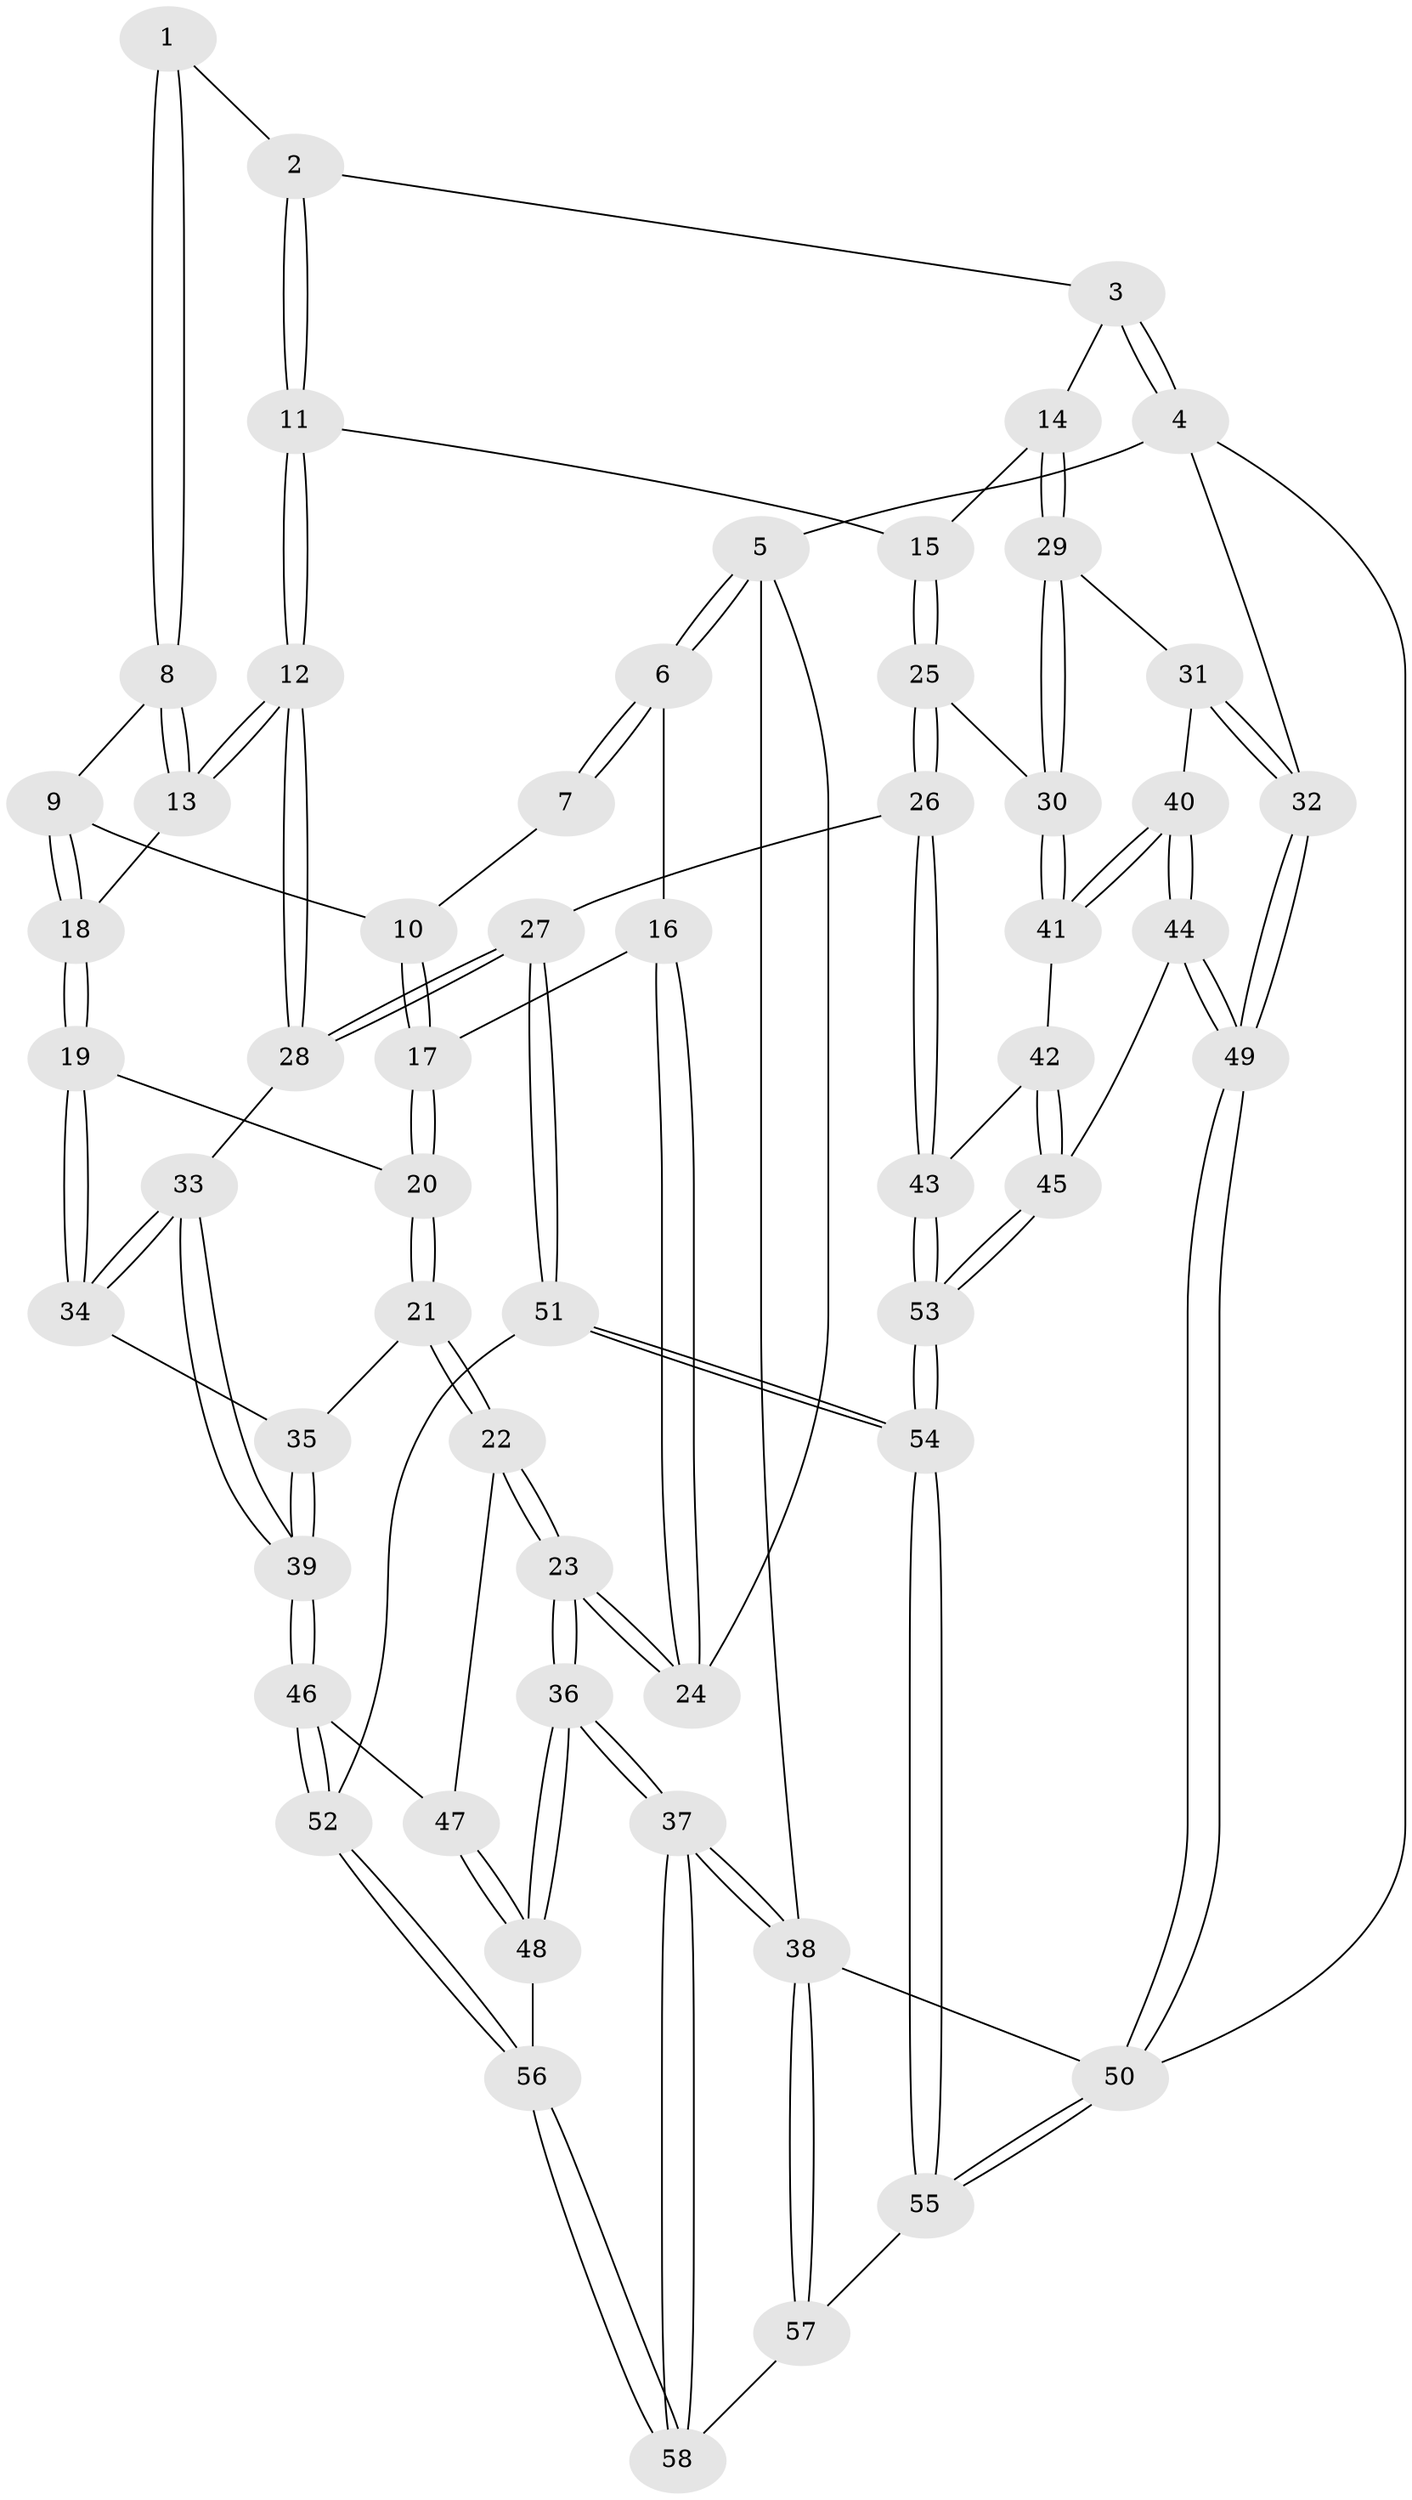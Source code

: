 // Generated by graph-tools (version 1.1) at 2025/01/03/09/25 05:01:34]
// undirected, 58 vertices, 142 edges
graph export_dot {
graph [start="1"]
  node [color=gray90,style=filled];
  1 [pos="+0.5159731737974175+0"];
  2 [pos="+0.6606936329725347+0"];
  3 [pos="+0.8165256776771815+0"];
  4 [pos="+1+0"];
  5 [pos="+0+0"];
  6 [pos="+0+0"];
  7 [pos="+0.31971988560528847+0"];
  8 [pos="+0.4278441764992032+0.08178931654908053"];
  9 [pos="+0.32136824760795146+0.09640313390891614"];
  10 [pos="+0.26069526294491285+0.046352221239190736"];
  11 [pos="+0.6382505027461206+0.09100760190344509"];
  12 [pos="+0.5406052063179272+0.2187384490930297"];
  13 [pos="+0.44624944895472257+0.16571469315976048"];
  14 [pos="+0.852868974629286+0.17525033367633838"];
  15 [pos="+0.722893077629192+0.17576145714742364"];
  16 [pos="+0.16481196749693566+0.10671910703910394"];
  17 [pos="+0.18005295158863657+0.12154873890318173"];
  18 [pos="+0.33965823086511193+0.20915051381054603"];
  19 [pos="+0.3302638301359591+0.2207679912167127"];
  20 [pos="+0.17570215085772461+0.15403603556361778"];
  21 [pos="+0.07841645347484633+0.2800782912916752"];
  22 [pos="+0.06576032331411245+0.28522295841023665"];
  23 [pos="+0+0.25973851478535837"];
  24 [pos="+0+0.09598236992409918"];
  25 [pos="+0.7159013084817648+0.3086318247826118"];
  26 [pos="+0.6006020356003373+0.35221685228330113"];
  27 [pos="+0.5686802529362911+0.3469414874033478"];
  28 [pos="+0.5502568919495446+0.33164361909886686"];
  29 [pos="+0.8933690634591502+0.22418654374818933"];
  30 [pos="+0.8100124870337276+0.3302287875370252"];
  31 [pos="+1+0.22974933100895015"];
  32 [pos="+1+0.22372830979936537"];
  33 [pos="+0.40504668706137675+0.36498482636111806"];
  34 [pos="+0.32970425693253014+0.2477179690781229"];
  35 [pos="+0.20797416782057973+0.32116901871792763"];
  36 [pos="+0+0.9220365873679439"];
  37 [pos="+0+1"];
  38 [pos="+0+1"];
  39 [pos="+0.321457647548389+0.4705487321881931"];
  40 [pos="+0.8772955652894094+0.4031613452629139"];
  41 [pos="+0.8155205644739548+0.34661373948592855"];
  42 [pos="+0.8056016619575773+0.3666977426288423"];
  43 [pos="+0.7106312861080613+0.48825123757752"];
  44 [pos="+0.9182397672006155+0.4648838681537886"];
  45 [pos="+0.800941003865316+0.5711268974544148"];
  46 [pos="+0.304760098614045+0.5458345295480332"];
  47 [pos="+0.09188977122414438+0.3664272019883824"];
  48 [pos="+0.08537699190188096+0.6430715914550544"];
  49 [pos="+1+0.4795281292030351"];
  50 [pos="+1+1"];
  51 [pos="+0.5357021063974521+0.5323972759334191"];
  52 [pos="+0.3041470858277575+0.5706078218746358"];
  53 [pos="+0.7517523400860844+0.6288672528885434"];
  54 [pos="+0.7274306467931749+0.7331520931112127"];
  55 [pos="+0.746109870554114+0.8862930036743331"];
  56 [pos="+0.2997626771319926+0.5801225338516846"];
  57 [pos="+0.5263581122516247+0.8818252926271221"];
  58 [pos="+0.39054595740728365+0.7363897864154136"];
  1 -- 2;
  1 -- 8;
  1 -- 8;
  2 -- 3;
  2 -- 11;
  2 -- 11;
  3 -- 4;
  3 -- 4;
  3 -- 14;
  4 -- 5;
  4 -- 32;
  4 -- 50;
  5 -- 6;
  5 -- 6;
  5 -- 24;
  5 -- 38;
  6 -- 7;
  6 -- 7;
  6 -- 16;
  7 -- 10;
  8 -- 9;
  8 -- 13;
  8 -- 13;
  9 -- 10;
  9 -- 18;
  9 -- 18;
  10 -- 17;
  10 -- 17;
  11 -- 12;
  11 -- 12;
  11 -- 15;
  12 -- 13;
  12 -- 13;
  12 -- 28;
  12 -- 28;
  13 -- 18;
  14 -- 15;
  14 -- 29;
  14 -- 29;
  15 -- 25;
  15 -- 25;
  16 -- 17;
  16 -- 24;
  16 -- 24;
  17 -- 20;
  17 -- 20;
  18 -- 19;
  18 -- 19;
  19 -- 20;
  19 -- 34;
  19 -- 34;
  20 -- 21;
  20 -- 21;
  21 -- 22;
  21 -- 22;
  21 -- 35;
  22 -- 23;
  22 -- 23;
  22 -- 47;
  23 -- 24;
  23 -- 24;
  23 -- 36;
  23 -- 36;
  25 -- 26;
  25 -- 26;
  25 -- 30;
  26 -- 27;
  26 -- 43;
  26 -- 43;
  27 -- 28;
  27 -- 28;
  27 -- 51;
  27 -- 51;
  28 -- 33;
  29 -- 30;
  29 -- 30;
  29 -- 31;
  30 -- 41;
  30 -- 41;
  31 -- 32;
  31 -- 32;
  31 -- 40;
  32 -- 49;
  32 -- 49;
  33 -- 34;
  33 -- 34;
  33 -- 39;
  33 -- 39;
  34 -- 35;
  35 -- 39;
  35 -- 39;
  36 -- 37;
  36 -- 37;
  36 -- 48;
  36 -- 48;
  37 -- 38;
  37 -- 38;
  37 -- 58;
  37 -- 58;
  38 -- 57;
  38 -- 57;
  38 -- 50;
  39 -- 46;
  39 -- 46;
  40 -- 41;
  40 -- 41;
  40 -- 44;
  40 -- 44;
  41 -- 42;
  42 -- 43;
  42 -- 45;
  42 -- 45;
  43 -- 53;
  43 -- 53;
  44 -- 45;
  44 -- 49;
  44 -- 49;
  45 -- 53;
  45 -- 53;
  46 -- 47;
  46 -- 52;
  46 -- 52;
  47 -- 48;
  47 -- 48;
  48 -- 56;
  49 -- 50;
  49 -- 50;
  50 -- 55;
  50 -- 55;
  51 -- 52;
  51 -- 54;
  51 -- 54;
  52 -- 56;
  52 -- 56;
  53 -- 54;
  53 -- 54;
  54 -- 55;
  54 -- 55;
  55 -- 57;
  56 -- 58;
  56 -- 58;
  57 -- 58;
}
